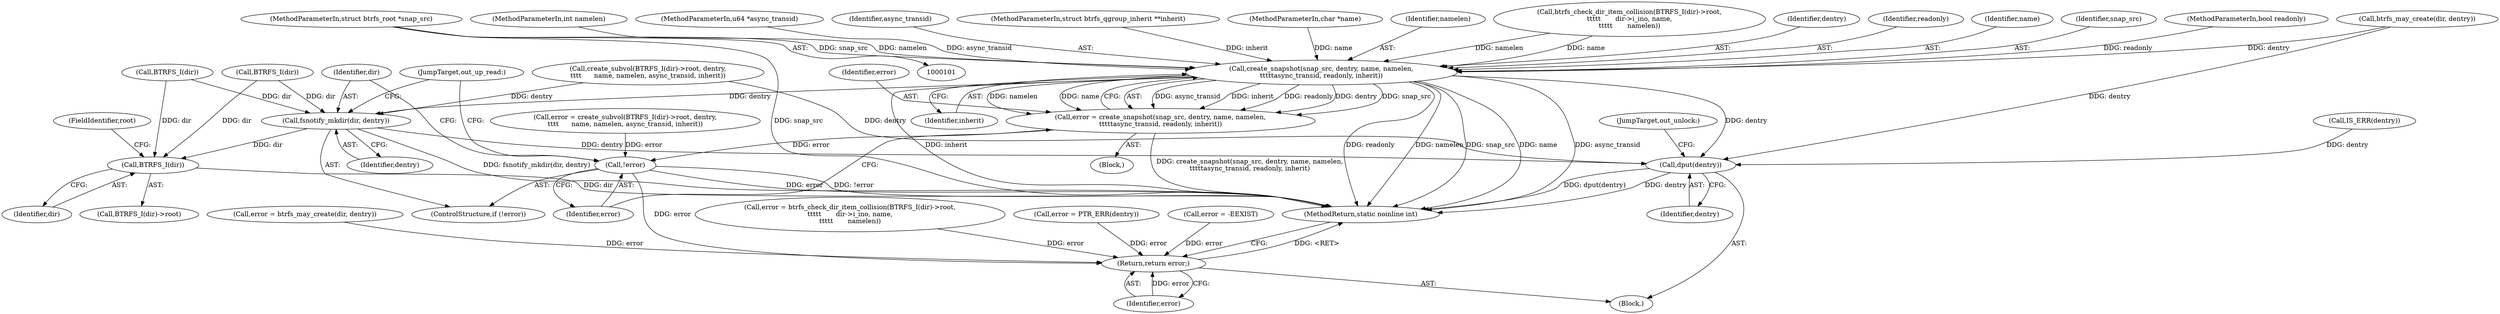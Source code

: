 digraph "0_linux_9c52057c698fb96f8f07e7a4bcf4801a092bda89_1@pointer" {
"1000105" [label="(MethodParameterIn,struct btrfs_root *snap_src)"];
"1000201" [label="(Call,create_snapshot(snap_src, dentry, name, namelen,\n\t\t\t\t\tasync_transid, readonly, inherit))"];
"1000199" [label="(Call,error = create_snapshot(snap_src, dentry, name, namelen,\n\t\t\t\t\tasync_transid, readonly, inherit))"];
"1000224" [label="(Call,!error)"];
"1000249" [label="(Return,return error;)"];
"1000226" [label="(Call,fsnotify_mkdir(dir, dentry))"];
"1000235" [label="(Call,BTRFS_I(dir))"];
"1000241" [label="(Call,dput(dentry))"];
"1000204" [label="(Identifier,name)"];
"1000109" [label="(Block,)"];
"1000234" [label="(Call,BTRFS_I(dir)->root)"];
"1000227" [label="(Identifier,dir)"];
"1000250" [label="(Identifier,error)"];
"1000151" [label="(Call,error = btrfs_may_create(dir, dentry))"];
"1000201" [label="(Call,create_snapshot(snap_src, dentry, name, namelen,\n\t\t\t\t\tasync_transid, readonly, inherit))"];
"1000211" [label="(Call,error = create_subvol(BTRFS_I(dir)->root, dentry,\n\t\t\t\t      name, namelen, async_transid, inherit))"];
"1000153" [label="(Call,btrfs_may_create(dir, dentry))"];
"1000202" [label="(Identifier,snap_src)"];
"1000198" [label="(Block,)"];
"1000213" [label="(Call,create_subvol(BTRFS_I(dir)->root, dentry,\n\t\t\t\t      name, namelen, async_transid, inherit))"];
"1000208" [label="(Identifier,inherit)"];
"1000224" [label="(Call,!error)"];
"1000229" [label="(JumpTarget,out_up_read:)"];
"1000241" [label="(Call,dput(dentry))"];
"1000243" [label="(JumpTarget,out_unlock:)"];
"1000223" [label="(ControlStructure,if (!error))"];
"1000139" [label="(Call,IS_ERR(dentry))"];
"1000105" [label="(MethodParameterIn,struct btrfs_root *snap_src)"];
"1000228" [label="(Identifier,dentry)"];
"1000159" [label="(Call,error = btrfs_check_dir_item_collision(BTRFS_I(dir)->root,\n\t\t\t\t\t       dir->i_ino, name,\n\t\t\t\t\t       namelen))"];
"1000242" [label="(Identifier,dentry)"];
"1000107" [label="(MethodParameterIn,bool readonly)"];
"1000161" [label="(Call,btrfs_check_dir_item_collision(BTRFS_I(dir)->root,\n\t\t\t\t\t       dir->i_ino, name,\n\t\t\t\t\t       namelen))"];
"1000190" [label="(Call,BTRFS_I(dir))"];
"1000249" [label="(Return,return error;)"];
"1000104" [label="(MethodParameterIn,int namelen)"];
"1000200" [label="(Identifier,error)"];
"1000106" [label="(MethodParameterIn,u64 *async_transid)"];
"1000199" [label="(Call,error = create_snapshot(snap_src, dentry, name, namelen,\n\t\t\t\t\tasync_transid, readonly, inherit))"];
"1000226" [label="(Call,fsnotify_mkdir(dir, dentry))"];
"1000134" [label="(Call,error = PTR_ERR(dentry))"];
"1000225" [label="(Identifier,error)"];
"1000237" [label="(FieldIdentifier,root)"];
"1000206" [label="(Identifier,async_transid)"];
"1000108" [label="(MethodParameterIn,struct btrfs_qgroup_inherit **inherit)"];
"1000215" [label="(Call,BTRFS_I(dir))"];
"1000103" [label="(MethodParameterIn,char *name)"];
"1000142" [label="(Call,error = -EEXIST)"];
"1000236" [label="(Identifier,dir)"];
"1000205" [label="(Identifier,namelen)"];
"1000203" [label="(Identifier,dentry)"];
"1000251" [label="(MethodReturn,static noinline int)"];
"1000235" [label="(Call,BTRFS_I(dir))"];
"1000207" [label="(Identifier,readonly)"];
"1000105" -> "1000101"  [label="AST: "];
"1000105" -> "1000251"  [label="DDG: snap_src"];
"1000105" -> "1000201"  [label="DDG: snap_src"];
"1000201" -> "1000199"  [label="AST: "];
"1000201" -> "1000208"  [label="CFG: "];
"1000202" -> "1000201"  [label="AST: "];
"1000203" -> "1000201"  [label="AST: "];
"1000204" -> "1000201"  [label="AST: "];
"1000205" -> "1000201"  [label="AST: "];
"1000206" -> "1000201"  [label="AST: "];
"1000207" -> "1000201"  [label="AST: "];
"1000208" -> "1000201"  [label="AST: "];
"1000199" -> "1000201"  [label="CFG: "];
"1000201" -> "1000251"  [label="DDG: async_transid"];
"1000201" -> "1000251"  [label="DDG: inherit"];
"1000201" -> "1000251"  [label="DDG: readonly"];
"1000201" -> "1000251"  [label="DDG: namelen"];
"1000201" -> "1000251"  [label="DDG: snap_src"];
"1000201" -> "1000251"  [label="DDG: name"];
"1000201" -> "1000199"  [label="DDG: async_transid"];
"1000201" -> "1000199"  [label="DDG: inherit"];
"1000201" -> "1000199"  [label="DDG: readonly"];
"1000201" -> "1000199"  [label="DDG: dentry"];
"1000201" -> "1000199"  [label="DDG: snap_src"];
"1000201" -> "1000199"  [label="DDG: namelen"];
"1000201" -> "1000199"  [label="DDG: name"];
"1000153" -> "1000201"  [label="DDG: dentry"];
"1000161" -> "1000201"  [label="DDG: name"];
"1000161" -> "1000201"  [label="DDG: namelen"];
"1000103" -> "1000201"  [label="DDG: name"];
"1000104" -> "1000201"  [label="DDG: namelen"];
"1000106" -> "1000201"  [label="DDG: async_transid"];
"1000107" -> "1000201"  [label="DDG: readonly"];
"1000108" -> "1000201"  [label="DDG: inherit"];
"1000201" -> "1000226"  [label="DDG: dentry"];
"1000201" -> "1000241"  [label="DDG: dentry"];
"1000199" -> "1000198"  [label="AST: "];
"1000200" -> "1000199"  [label="AST: "];
"1000225" -> "1000199"  [label="CFG: "];
"1000199" -> "1000251"  [label="DDG: create_snapshot(snap_src, dentry, name, namelen,\n\t\t\t\t\tasync_transid, readonly, inherit)"];
"1000199" -> "1000224"  [label="DDG: error"];
"1000224" -> "1000223"  [label="AST: "];
"1000224" -> "1000225"  [label="CFG: "];
"1000225" -> "1000224"  [label="AST: "];
"1000227" -> "1000224"  [label="CFG: "];
"1000229" -> "1000224"  [label="CFG: "];
"1000224" -> "1000251"  [label="DDG: error"];
"1000224" -> "1000251"  [label="DDG: !error"];
"1000211" -> "1000224"  [label="DDG: error"];
"1000224" -> "1000249"  [label="DDG: error"];
"1000249" -> "1000109"  [label="AST: "];
"1000249" -> "1000250"  [label="CFG: "];
"1000250" -> "1000249"  [label="AST: "];
"1000251" -> "1000249"  [label="CFG: "];
"1000249" -> "1000251"  [label="DDG: <RET>"];
"1000250" -> "1000249"  [label="DDG: error"];
"1000159" -> "1000249"  [label="DDG: error"];
"1000151" -> "1000249"  [label="DDG: error"];
"1000134" -> "1000249"  [label="DDG: error"];
"1000142" -> "1000249"  [label="DDG: error"];
"1000226" -> "1000223"  [label="AST: "];
"1000226" -> "1000228"  [label="CFG: "];
"1000227" -> "1000226"  [label="AST: "];
"1000228" -> "1000226"  [label="AST: "];
"1000229" -> "1000226"  [label="CFG: "];
"1000226" -> "1000251"  [label="DDG: fsnotify_mkdir(dir, dentry)"];
"1000215" -> "1000226"  [label="DDG: dir"];
"1000190" -> "1000226"  [label="DDG: dir"];
"1000213" -> "1000226"  [label="DDG: dentry"];
"1000226" -> "1000235"  [label="DDG: dir"];
"1000226" -> "1000241"  [label="DDG: dentry"];
"1000235" -> "1000234"  [label="AST: "];
"1000235" -> "1000236"  [label="CFG: "];
"1000236" -> "1000235"  [label="AST: "];
"1000237" -> "1000235"  [label="CFG: "];
"1000235" -> "1000251"  [label="DDG: dir"];
"1000215" -> "1000235"  [label="DDG: dir"];
"1000190" -> "1000235"  [label="DDG: dir"];
"1000241" -> "1000109"  [label="AST: "];
"1000241" -> "1000242"  [label="CFG: "];
"1000242" -> "1000241"  [label="AST: "];
"1000243" -> "1000241"  [label="CFG: "];
"1000241" -> "1000251"  [label="DDG: dentry"];
"1000241" -> "1000251"  [label="DDG: dput(dentry)"];
"1000139" -> "1000241"  [label="DDG: dentry"];
"1000153" -> "1000241"  [label="DDG: dentry"];
"1000213" -> "1000241"  [label="DDG: dentry"];
}
